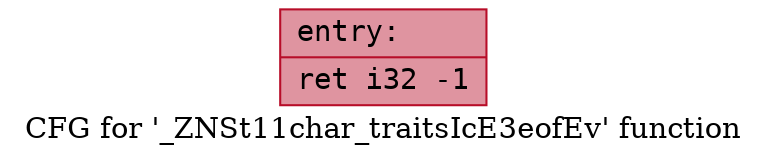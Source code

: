 digraph "CFG for '_ZNSt11char_traitsIcE3eofEv' function" {
	label="CFG for '_ZNSt11char_traitsIcE3eofEv' function";

	Node0x5584169c0f90 [shape=record,color="#b70d28ff", style=filled, fillcolor="#b70d2870" fontname="Courier",label="{entry:\l|  ret i32 -1\l}"];
}
